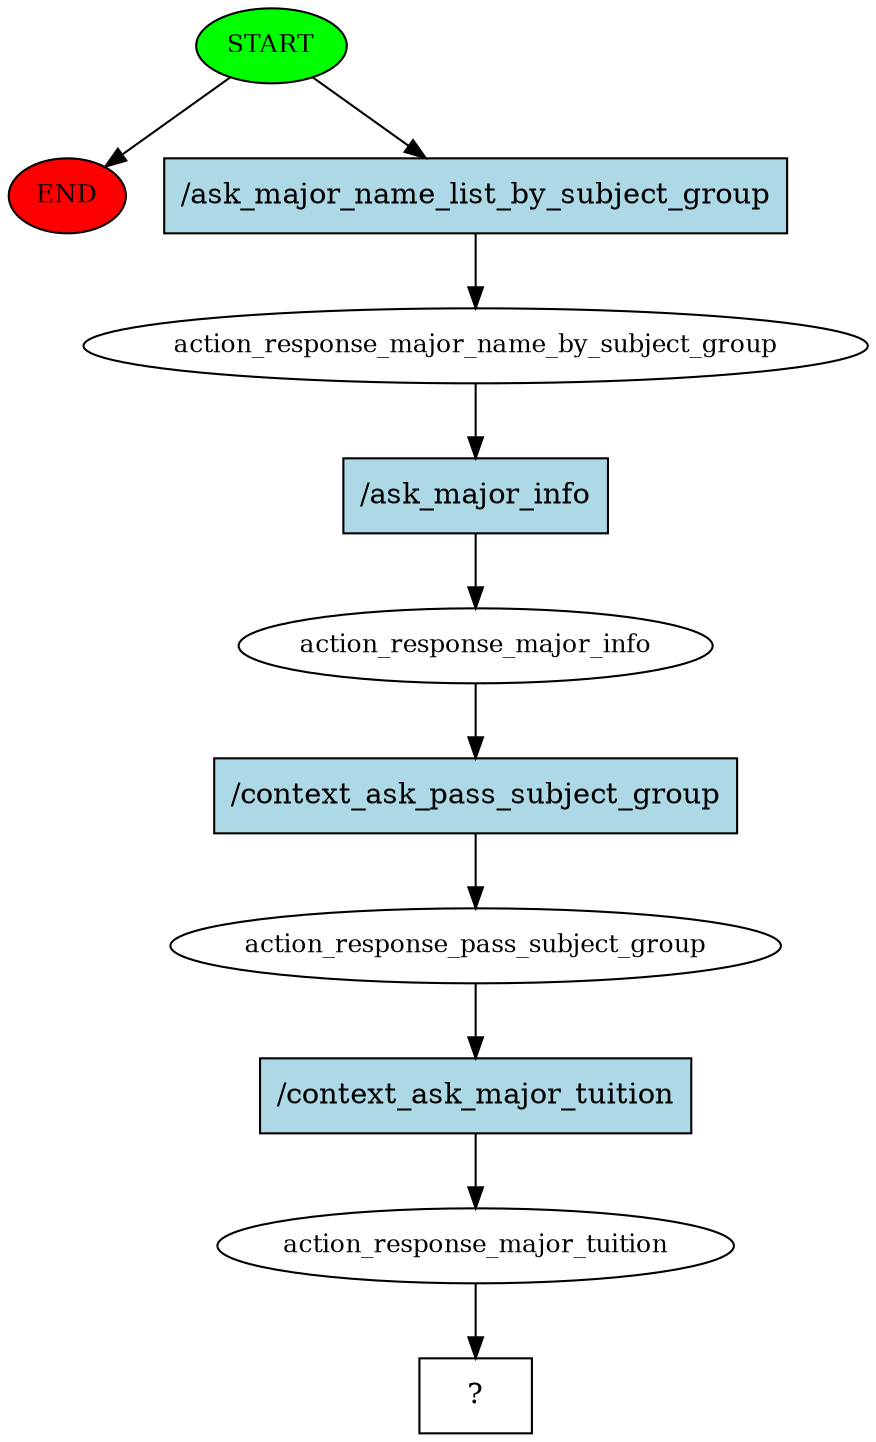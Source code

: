 digraph  {
0 [class="start active", fillcolor=green, fontsize=12, label=START, style=filled];
"-1" [class=end, fillcolor=red, fontsize=12, label=END, style=filled];
1 [class=active, fontsize=12, label=action_response_major_name_by_subject_group];
2 [class=active, fontsize=12, label=action_response_major_info];
3 [class=active, fontsize=12, label=action_response_pass_subject_group];
4 [class=active, fontsize=12, label=action_response_major_tuition];
5 [class="intent dashed active", label="  ?  ", shape=rect];
6 [class="intent active", fillcolor=lightblue, label="/ask_major_name_list_by_subject_group", shape=rect, style=filled];
7 [class="intent active", fillcolor=lightblue, label="/ask_major_info", shape=rect, style=filled];
8 [class="intent active", fillcolor=lightblue, label="/context_ask_pass_subject_group", shape=rect, style=filled];
9 [class="intent active", fillcolor=lightblue, label="/context_ask_major_tuition", shape=rect, style=filled];
0 -> "-1"  [class="", key=NONE, label=""];
0 -> 6  [class=active, key=0];
1 -> 7  [class=active, key=0];
2 -> 8  [class=active, key=0];
3 -> 9  [class=active, key=0];
4 -> 5  [class=active, key=NONE, label=""];
6 -> 1  [class=active, key=0];
7 -> 2  [class=active, key=0];
8 -> 3  [class=active, key=0];
9 -> 4  [class=active, key=0];
}
